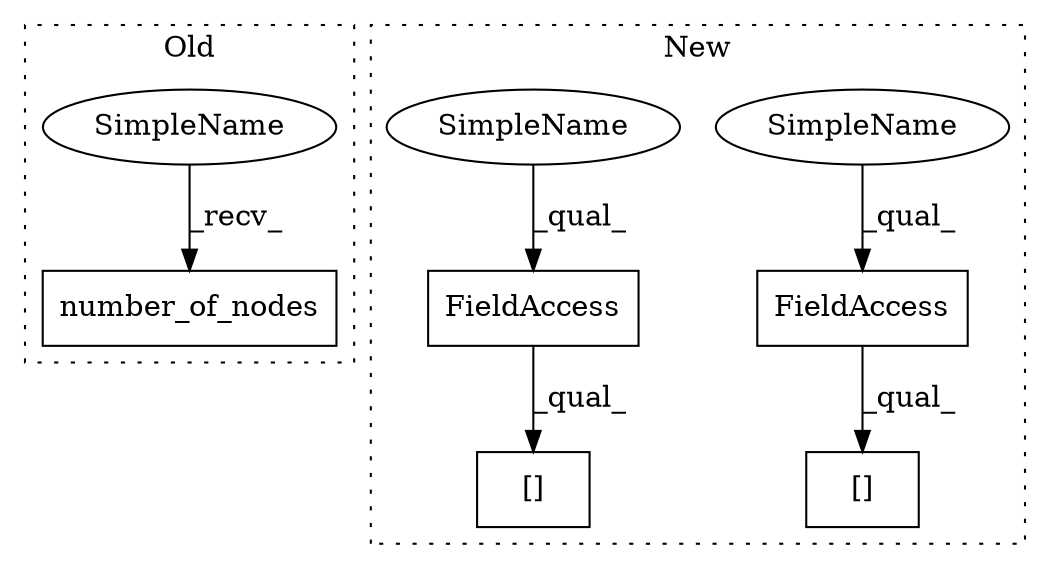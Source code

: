 digraph G {
subgraph cluster0 {
1 [label="number_of_nodes" a="32" s="15831" l="17" shape="box"];
6 [label="SimpleName" a="42" s="15829" l="1" shape="ellipse"];
label = "Old";
style="dotted";
}
subgraph cluster1 {
2 [label="[]" a="2" s="19236,19251" l="8,1" shape="box"];
3 [label="FieldAccess" a="22" s="19236" l="7" shape="box"];
4 [label="FieldAccess" a="22" s="19114" l="7" shape="box"];
5 [label="[]" a="2" s="19114,19129" l="8,1" shape="box"];
7 [label="SimpleName" a="42" s="19114" l="1" shape="ellipse"];
8 [label="SimpleName" a="42" s="19236" l="1" shape="ellipse"];
label = "New";
style="dotted";
}
3 -> 2 [label="_qual_"];
4 -> 5 [label="_qual_"];
6 -> 1 [label="_recv_"];
7 -> 4 [label="_qual_"];
8 -> 3 [label="_qual_"];
}